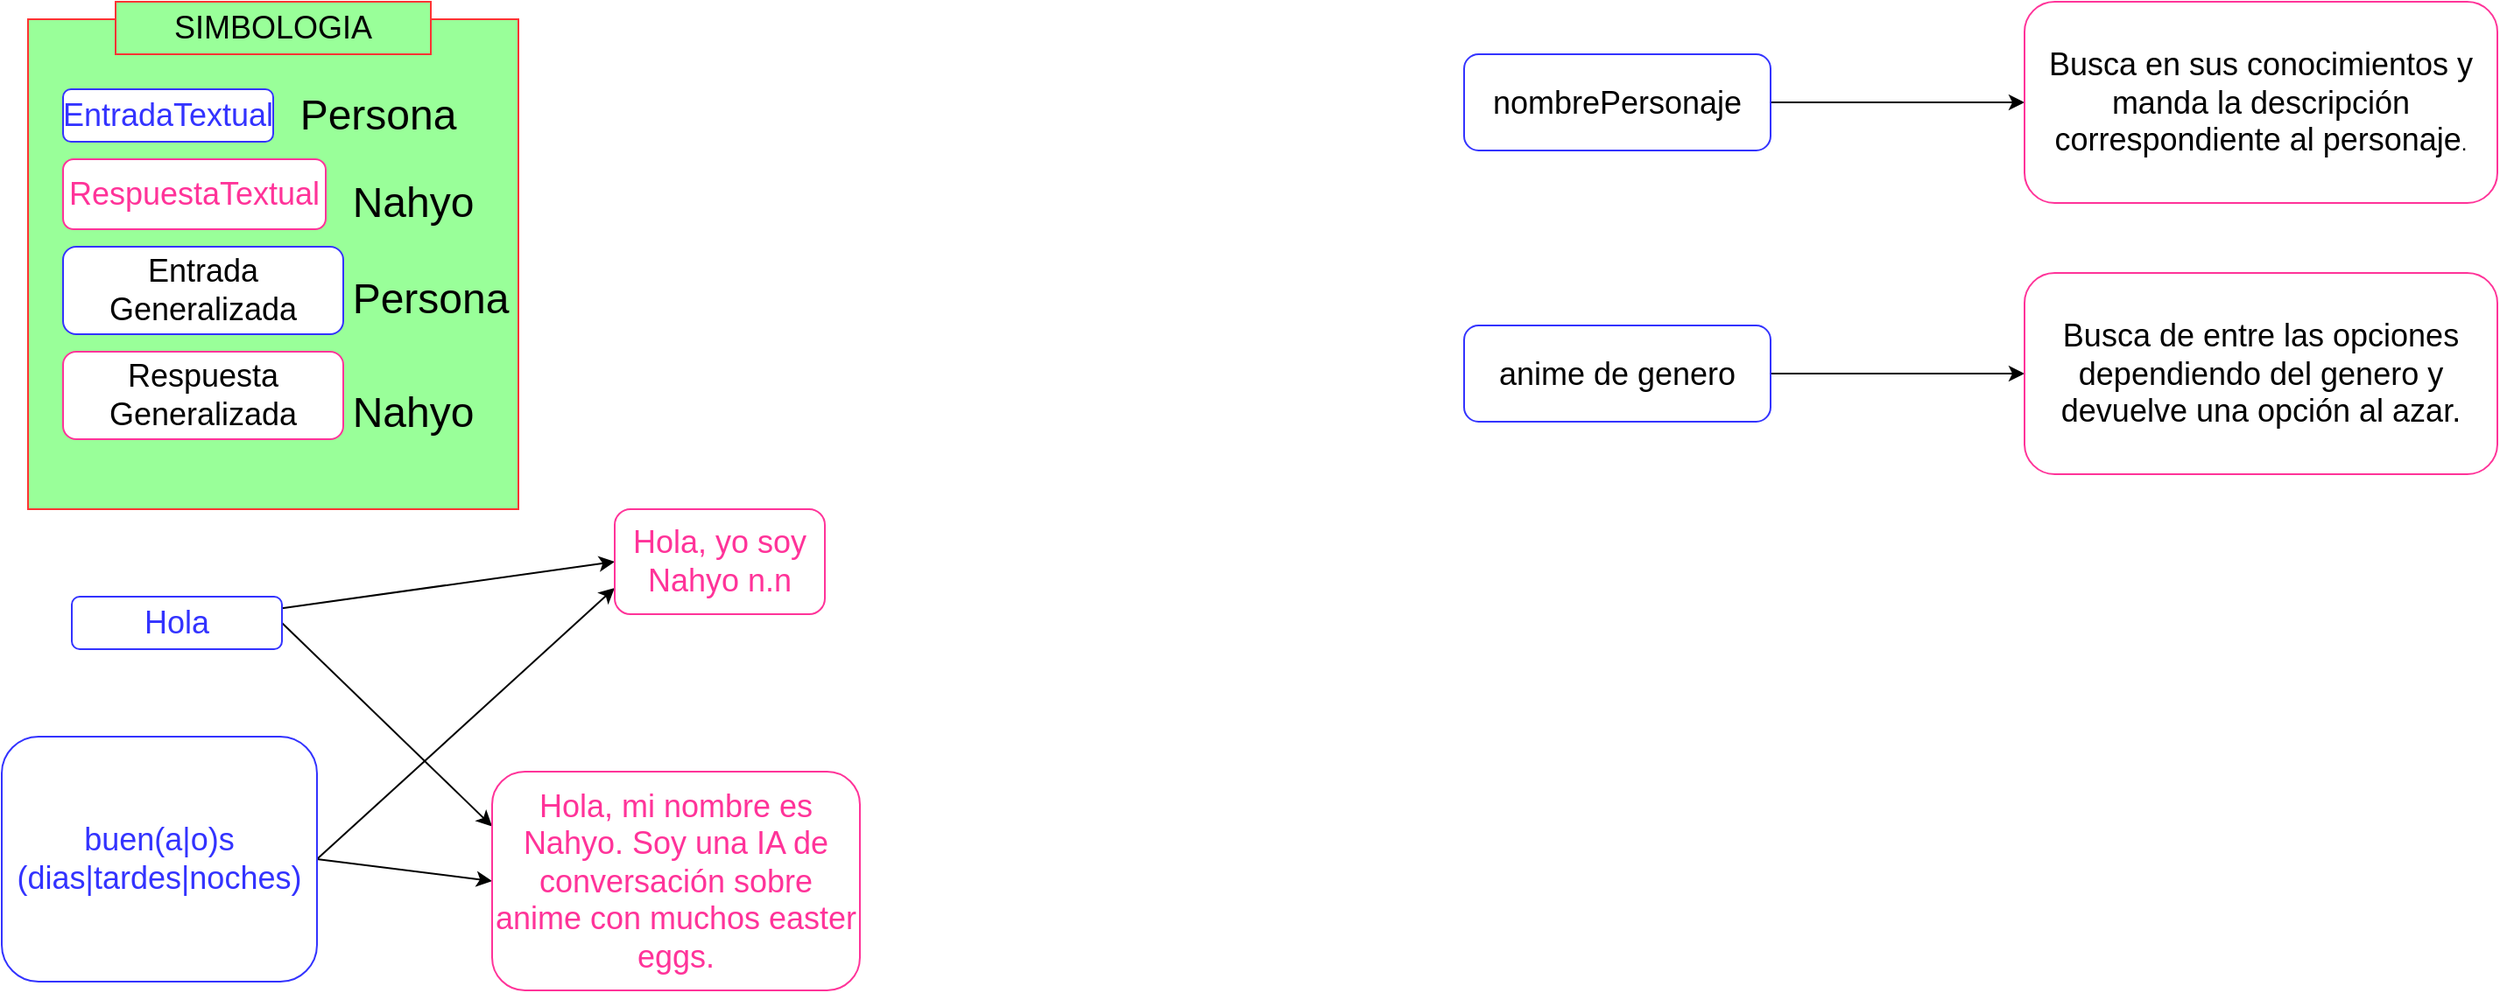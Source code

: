 <mxfile version="18.2.0" type="github">
  <diagram id="y0lm4xWFlt4G_mDsejn6" name="Page-1">
    <mxGraphModel dx="2208" dy="439" grid="1" gridSize="10" guides="1" tooltips="1" connect="1" arrows="1" fold="1" page="1" pageScale="1" pageWidth="1100" pageHeight="1700" math="0" shadow="0">
      <root>
        <mxCell id="0" />
        <mxCell id="1" parent="0" />
        <mxCell id="6b0wmNzjnd70WcM3Avmy-1" value="" style="whiteSpace=wrap;html=1;aspect=fixed;labelBackgroundColor=none;fontSize=18;fontColor=#000000;strokeColor=#FF3333;fillColor=#99FF99;" parent="1" vertex="1">
          <mxGeometry x="-1070" y="40" width="280" height="280" as="geometry" />
        </mxCell>
        <mxCell id="6b0wmNzjnd70WcM3Avmy-2" style="rounded=0;orthogonalLoop=1;jettySize=auto;html=1;entryX=0;entryY=0.5;entryDx=0;entryDy=0;" parent="1" source="6b0wmNzjnd70WcM3Avmy-4" target="6b0wmNzjnd70WcM3Avmy-8" edge="1">
          <mxGeometry relative="1" as="geometry">
            <mxPoint x="-775" y="410" as="targetPoint" />
          </mxGeometry>
        </mxCell>
        <mxCell id="6b0wmNzjnd70WcM3Avmy-3" style="rounded=0;orthogonalLoop=1;jettySize=auto;html=1;exitX=1;exitY=0.5;exitDx=0;exitDy=0;entryX=0;entryY=0.25;entryDx=0;entryDy=0;" parent="1" source="6b0wmNzjnd70WcM3Avmy-4" target="6b0wmNzjnd70WcM3Avmy-9" edge="1">
          <mxGeometry relative="1" as="geometry" />
        </mxCell>
        <mxCell id="6b0wmNzjnd70WcM3Avmy-4" value="&lt;div&gt;&lt;font style=&quot;font-size: 18px;&quot; color=&quot;#3333FF&quot;&gt;Hola&lt;/font&gt;&lt;/div&gt;" style="rounded=1;whiteSpace=wrap;html=1;strokeColor=#3333FF;" parent="1" vertex="1">
          <mxGeometry x="-1045" y="370" width="120" height="30" as="geometry" />
        </mxCell>
        <mxCell id="6b0wmNzjnd70WcM3Avmy-5" style="rounded=0;orthogonalLoop=1;jettySize=auto;html=1;exitX=1;exitY=0.5;exitDx=0;exitDy=0;entryX=0;entryY=0.5;entryDx=0;entryDy=0;" parent="1" source="6b0wmNzjnd70WcM3Avmy-7" target="6b0wmNzjnd70WcM3Avmy-9" edge="1">
          <mxGeometry relative="1" as="geometry" />
        </mxCell>
        <mxCell id="6b0wmNzjnd70WcM3Avmy-6" style="edgeStyle=none;rounded=0;orthogonalLoop=1;jettySize=auto;html=1;exitX=1;exitY=0.5;exitDx=0;exitDy=0;entryX=0;entryY=0.75;entryDx=0;entryDy=0;" parent="1" source="6b0wmNzjnd70WcM3Avmy-7" target="6b0wmNzjnd70WcM3Avmy-8" edge="1">
          <mxGeometry relative="1" as="geometry" />
        </mxCell>
        <mxCell id="6b0wmNzjnd70WcM3Avmy-7" value="&lt;font style=&quot;font-size: 18px;&quot; color=&quot;#3333FF&quot;&gt;buen(a|o)s (dias|tardes|noches)&lt;/font&gt;" style="rounded=1;whiteSpace=wrap;html=1;strokeColor=#3333FF;" parent="1" vertex="1">
          <mxGeometry x="-1085" y="450" width="180" height="140" as="geometry" />
        </mxCell>
        <mxCell id="6b0wmNzjnd70WcM3Avmy-8" value="&lt;font style=&quot;font-size: 18px;&quot; color=&quot;#FF3399&quot;&gt;Hola, yo soy Nahyo n.n&lt;/font&gt;" style="rounded=1;whiteSpace=wrap;html=1;strokeColor=#FF3399;" parent="1" vertex="1">
          <mxGeometry x="-735" y="320" width="120" height="60" as="geometry" />
        </mxCell>
        <mxCell id="6b0wmNzjnd70WcM3Avmy-9" value="&lt;font style=&quot;font-size: 18px;&quot; color=&quot;#FF3399&quot;&gt;Hola, mi nombre es Nahyo. Soy una IA de conversación sobre anime con muchos easter eggs.&lt;/font&gt;" style="rounded=1;whiteSpace=wrap;html=1;strokeColor=#FF3399;" parent="1" vertex="1">
          <mxGeometry x="-805" y="470" width="210" height="125" as="geometry" />
        </mxCell>
        <mxCell id="6b0wmNzjnd70WcM3Avmy-10" value="&lt;font style=&quot;font-size: 18px;&quot; color=&quot;#3333FF&quot;&gt;EntradaTextual&lt;/font&gt; " style="rounded=1;whiteSpace=wrap;html=1;strokeColor=#3333FF;fillColor=#FFFFFF;" parent="1" vertex="1">
          <mxGeometry x="-1050" y="80" width="120" height="30" as="geometry" />
        </mxCell>
        <mxCell id="6b0wmNzjnd70WcM3Avmy-11" value="&lt;font style=&quot;font-size: 24px;&quot;&gt;Persona&lt;/font&gt;" style="text;html=1;strokeColor=none;fillColor=none;align=center;verticalAlign=middle;whiteSpace=wrap;rounded=0;" parent="1" vertex="1">
          <mxGeometry x="-900" y="80" width="60" height="30" as="geometry" />
        </mxCell>
        <mxCell id="6b0wmNzjnd70WcM3Avmy-12" value="&lt;font style=&quot;font-size: 18px;&quot; color=&quot;#FF3399&quot;&gt;RespuestaTextual&lt;/font&gt;" style="rounded=1;whiteSpace=wrap;html=1;strokeColor=#FF3399;fillColor=#FFFFFF;" parent="1" vertex="1">
          <mxGeometry x="-1050" y="120" width="150" height="40" as="geometry" />
        </mxCell>
        <mxCell id="6b0wmNzjnd70WcM3Avmy-13" value="&lt;font style=&quot;font-size: 24px;&quot;&gt;Nahyo&lt;/font&gt;" style="text;html=1;strokeColor=none;fillColor=none;align=center;verticalAlign=middle;whiteSpace=wrap;rounded=0;" parent="1" vertex="1">
          <mxGeometry x="-880" y="130" width="60" height="30" as="geometry" />
        </mxCell>
        <mxCell id="6b0wmNzjnd70WcM3Avmy-14" value="&lt;font style=&quot;font-size: 18px;&quot;&gt;Entrada Generalizada&lt;/font&gt;" style="rounded=1;whiteSpace=wrap;html=1;strokeColor=#3333FF;fillColor=#FFFFFF;" parent="1" vertex="1">
          <mxGeometry x="-1050" y="170" width="160" height="50" as="geometry" />
        </mxCell>
        <mxCell id="6b0wmNzjnd70WcM3Avmy-15" value="&lt;font style=&quot;font-size: 24px;&quot;&gt;Persona&lt;/font&gt;" style="text;html=1;strokeColor=none;fillColor=none;align=center;verticalAlign=middle;whiteSpace=wrap;rounded=0;" parent="1" vertex="1">
          <mxGeometry x="-870" y="185" width="60" height="30" as="geometry" />
        </mxCell>
        <mxCell id="6b0wmNzjnd70WcM3Avmy-16" value="&lt;font style=&quot;font-size: 18px;&quot;&gt;Respuesta Generalizada&lt;/font&gt;" style="rounded=1;whiteSpace=wrap;html=1;strokeColor=#FF3399;fillColor=#FFFFFF;" parent="1" vertex="1">
          <mxGeometry x="-1050" y="230" width="160" height="50" as="geometry" />
        </mxCell>
        <mxCell id="6b0wmNzjnd70WcM3Avmy-17" value="&lt;font style=&quot;font-size: 24px;&quot;&gt;Nahyo&lt;/font&gt;" style="text;html=1;strokeColor=none;fillColor=none;align=center;verticalAlign=middle;whiteSpace=wrap;rounded=0;" parent="1" vertex="1">
          <mxGeometry x="-880" y="250" width="60" height="30" as="geometry" />
        </mxCell>
        <mxCell id="6b0wmNzjnd70WcM3Avmy-18" value="SIMBOLOGIA" style="text;html=1;strokeColor=#FF3333;fillColor=#99FF99;align=center;verticalAlign=middle;whiteSpace=wrap;rounded=0;labelBackgroundColor=none;fontSize=18;fontColor=#000000;" parent="1" vertex="1">
          <mxGeometry x="-1020" y="30" width="180" height="30" as="geometry" />
        </mxCell>
        <mxCell id="6b0wmNzjnd70WcM3Avmy-19" style="edgeStyle=none;rounded=0;orthogonalLoop=1;jettySize=auto;html=1;exitX=1;exitY=0.5;exitDx=0;exitDy=0;entryX=0;entryY=0.5;entryDx=0;entryDy=0;fontSize=18;" parent="1" source="6b0wmNzjnd70WcM3Avmy-20" target="6b0wmNzjnd70WcM3Avmy-21" edge="1">
          <mxGeometry relative="1" as="geometry" />
        </mxCell>
        <mxCell id="6b0wmNzjnd70WcM3Avmy-20" value="&lt;font style=&quot;font-size: 18px;&quot;&gt;nombrePersonaje&lt;/font&gt;" style="rounded=1;whiteSpace=wrap;html=1;strokeColor=#3333FF;" parent="1" vertex="1">
          <mxGeometry x="-250" y="60" width="175" height="55" as="geometry" />
        </mxCell>
        <mxCell id="6b0wmNzjnd70WcM3Avmy-21" value="&lt;div&gt;&lt;font style=&quot;font-size: 18px;&quot;&gt;Busca en sus conocimientos y manda la descripción correspondiente al personaje&lt;/font&gt;.&lt;/div&gt;" style="rounded=1;whiteSpace=wrap;html=1;strokeColor=#FF3399;" parent="1" vertex="1">
          <mxGeometry x="70" y="30" width="270" height="115" as="geometry" />
        </mxCell>
        <mxCell id="F1ygYG-BHUm1ro31WrMz-1" style="edgeStyle=none;rounded=0;orthogonalLoop=1;jettySize=auto;html=1;exitX=1;exitY=0.5;exitDx=0;exitDy=0;entryX=0;entryY=0.5;entryDx=0;entryDy=0;fontSize=18;" edge="1" parent="1" source="F1ygYG-BHUm1ro31WrMz-2" target="F1ygYG-BHUm1ro31WrMz-3">
          <mxGeometry relative="1" as="geometry" />
        </mxCell>
        <mxCell id="F1ygYG-BHUm1ro31WrMz-2" value="&lt;font style=&quot;font-size: 18px;&quot;&gt;anime de genero&lt;/font&gt;" style="rounded=1;whiteSpace=wrap;html=1;strokeColor=#3333FF;" vertex="1" parent="1">
          <mxGeometry x="-250" y="215" width="175" height="55" as="geometry" />
        </mxCell>
        <mxCell id="F1ygYG-BHUm1ro31WrMz-3" value="&lt;font style=&quot;font-size: 18px;&quot;&gt;Busca de entre las opciones dependiendo del genero y devuelve una opción al azar.&lt;/font&gt;" style="rounded=1;whiteSpace=wrap;html=1;strokeColor=#FF3399;" vertex="1" parent="1">
          <mxGeometry x="70" y="185" width="270" height="115" as="geometry" />
        </mxCell>
      </root>
    </mxGraphModel>
  </diagram>
</mxfile>

